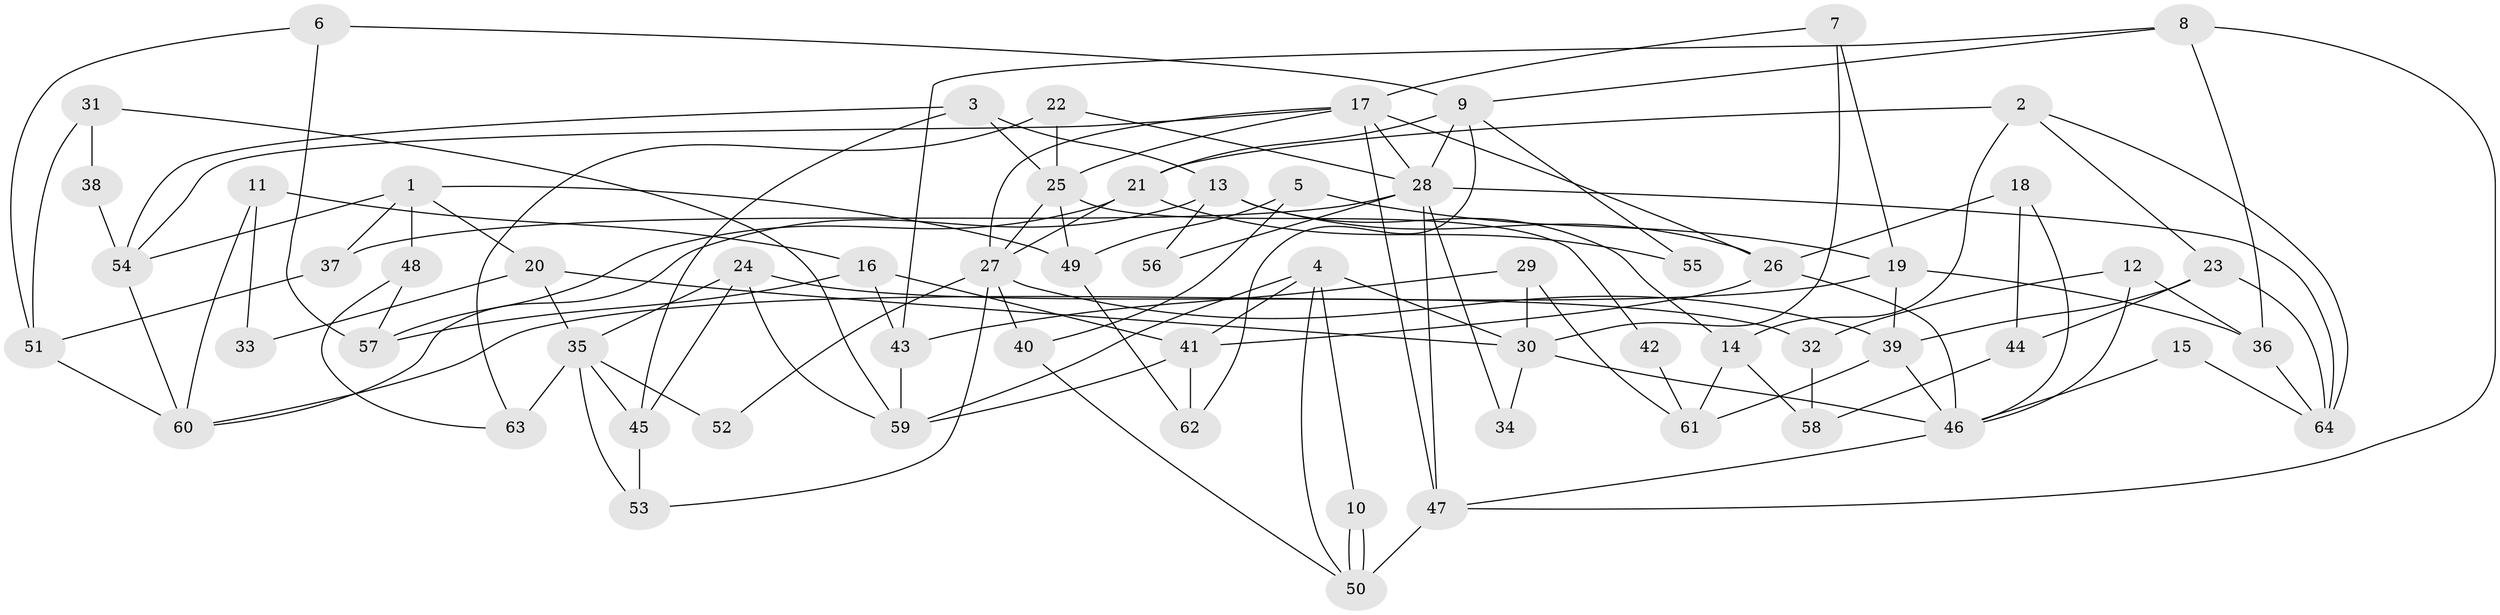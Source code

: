 // Generated by graph-tools (version 1.1) at 2025/15/03/09/25 04:15:16]
// undirected, 64 vertices, 128 edges
graph export_dot {
graph [start="1"]
  node [color=gray90,style=filled];
  1;
  2;
  3;
  4;
  5;
  6;
  7;
  8;
  9;
  10;
  11;
  12;
  13;
  14;
  15;
  16;
  17;
  18;
  19;
  20;
  21;
  22;
  23;
  24;
  25;
  26;
  27;
  28;
  29;
  30;
  31;
  32;
  33;
  34;
  35;
  36;
  37;
  38;
  39;
  40;
  41;
  42;
  43;
  44;
  45;
  46;
  47;
  48;
  49;
  50;
  51;
  52;
  53;
  54;
  55;
  56;
  57;
  58;
  59;
  60;
  61;
  62;
  63;
  64;
  1 -- 54;
  1 -- 48;
  1 -- 20;
  1 -- 37;
  1 -- 49;
  2 -- 23;
  2 -- 14;
  2 -- 21;
  2 -- 64;
  3 -- 25;
  3 -- 45;
  3 -- 13;
  3 -- 54;
  4 -- 50;
  4 -- 30;
  4 -- 10;
  4 -- 41;
  4 -- 59;
  5 -- 40;
  5 -- 49;
  5 -- 19;
  6 -- 57;
  6 -- 9;
  6 -- 51;
  7 -- 30;
  7 -- 17;
  7 -- 19;
  8 -- 9;
  8 -- 47;
  8 -- 36;
  8 -- 43;
  9 -- 21;
  9 -- 28;
  9 -- 55;
  9 -- 62;
  10 -- 50;
  10 -- 50;
  11 -- 16;
  11 -- 60;
  11 -- 33;
  12 -- 46;
  12 -- 36;
  12 -- 32;
  13 -- 60;
  13 -- 14;
  13 -- 26;
  13 -- 56;
  14 -- 58;
  14 -- 61;
  15 -- 46;
  15 -- 64;
  16 -- 41;
  16 -- 43;
  16 -- 57;
  17 -- 54;
  17 -- 26;
  17 -- 25;
  17 -- 27;
  17 -- 28;
  17 -- 47;
  18 -- 46;
  18 -- 26;
  18 -- 44;
  19 -- 36;
  19 -- 39;
  19 -- 60;
  20 -- 30;
  20 -- 33;
  20 -- 35;
  21 -- 27;
  21 -- 55;
  21 -- 57;
  22 -- 25;
  22 -- 28;
  22 -- 63;
  23 -- 64;
  23 -- 39;
  23 -- 44;
  24 -- 59;
  24 -- 35;
  24 -- 32;
  24 -- 45;
  25 -- 27;
  25 -- 42;
  25 -- 49;
  26 -- 41;
  26 -- 46;
  27 -- 39;
  27 -- 40;
  27 -- 52;
  27 -- 53;
  28 -- 64;
  28 -- 34;
  28 -- 37;
  28 -- 47;
  28 -- 56;
  29 -- 61;
  29 -- 43;
  29 -- 30;
  30 -- 46;
  30 -- 34;
  31 -- 51;
  31 -- 59;
  31 -- 38;
  32 -- 58;
  35 -- 53;
  35 -- 45;
  35 -- 52;
  35 -- 63;
  36 -- 64;
  37 -- 51;
  38 -- 54;
  39 -- 46;
  39 -- 61;
  40 -- 50;
  41 -- 62;
  41 -- 59;
  42 -- 61;
  43 -- 59;
  44 -- 58;
  45 -- 53;
  46 -- 47;
  47 -- 50;
  48 -- 63;
  48 -- 57;
  49 -- 62;
  51 -- 60;
  54 -- 60;
}
